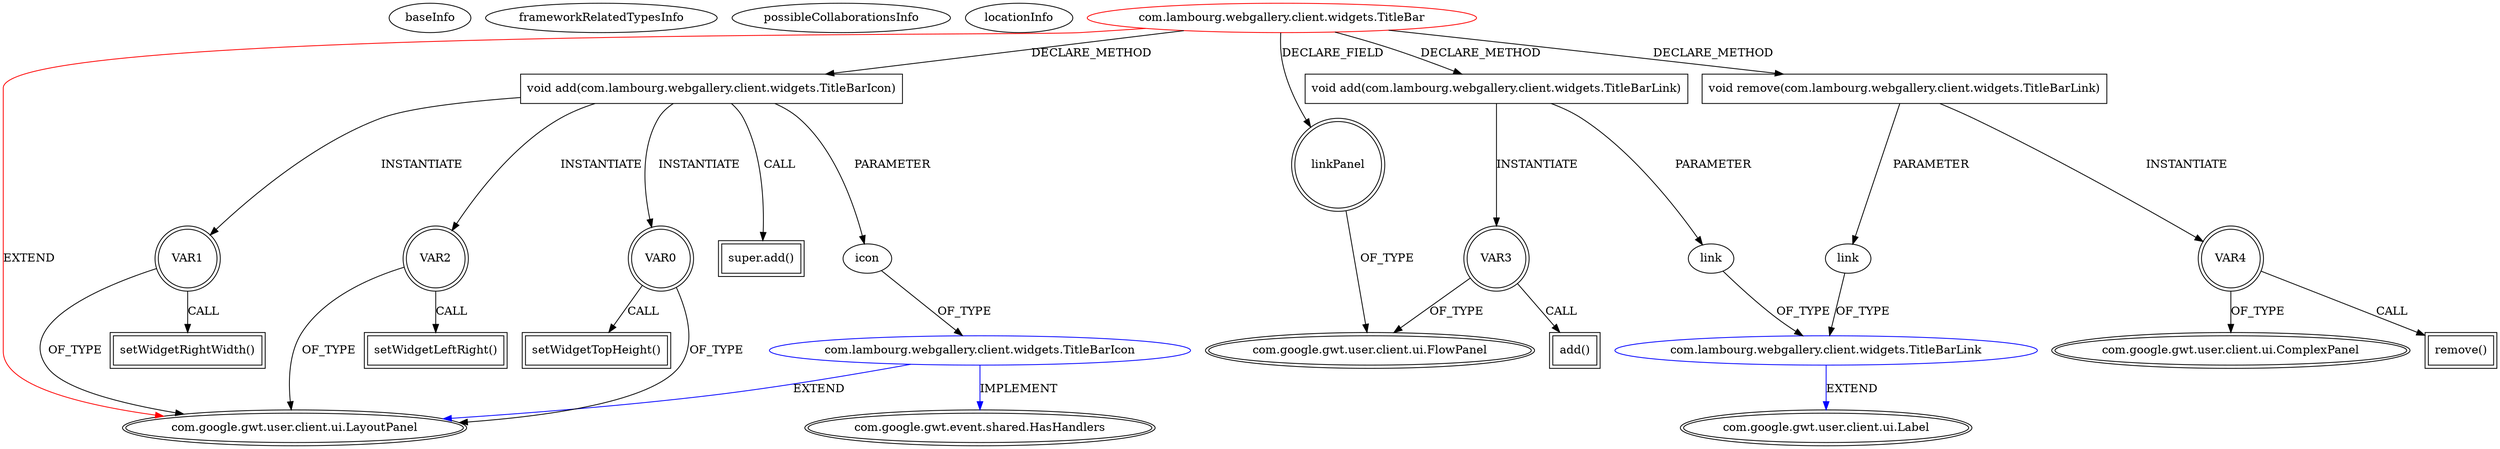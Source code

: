 digraph {
baseInfo[graphId=3586,category="extension_graph",isAnonymous=false,possibleRelation=true]
frameworkRelatedTypesInfo[0="com.google.gwt.user.client.ui.LayoutPanel"]
possibleCollaborationsInfo[0="3586~CLIENT_METHOD_DECLARATION-PARAMETER_DECLARATION-~com.google.gwt.user.client.ui.LayoutPanel ~com.google.gwt.user.client.ui.LayoutPanel com.google.gwt.event.shared.HasHandlers ~false~false",1="3586~CLIENT_METHOD_DECLARATION-PARAMETER_DECLARATION-CLIENT_METHOD_DECLARATION-PARAMETER_DECLARATION-~com.google.gwt.user.client.ui.LayoutPanel ~com.google.gwt.user.client.ui.Label ~false~false"]
locationInfo[projectName="lambourg-WebGallery",filePath="/lambourg-WebGallery/WebGallery-master/client/src/com/lambourg/webgallery/client/widgets/TitleBar.java",contextSignature="TitleBar",graphId="3586"]
0[label="com.lambourg.webgallery.client.widgets.TitleBar",vertexType="ROOT_CLIENT_CLASS_DECLARATION",isFrameworkType=false,color=red]
1[label="com.google.gwt.user.client.ui.LayoutPanel",vertexType="FRAMEWORK_CLASS_TYPE",isFrameworkType=true,peripheries=2]
2[label="linkPanel",vertexType="FIELD_DECLARATION",isFrameworkType=true,peripheries=2,shape=circle]
3[label="com.google.gwt.user.client.ui.FlowPanel",vertexType="FRAMEWORK_CLASS_TYPE",isFrameworkType=true,peripheries=2]
4[label="void add(com.lambourg.webgallery.client.widgets.TitleBarIcon)",vertexType="CLIENT_METHOD_DECLARATION",isFrameworkType=false,shape=box]
5[label="icon",vertexType="PARAMETER_DECLARATION",isFrameworkType=false]
6[label="com.lambourg.webgallery.client.widgets.TitleBarIcon",vertexType="REFERENCE_CLIENT_CLASS_DECLARATION",isFrameworkType=false,color=blue]
8[label="com.google.gwt.event.shared.HasHandlers",vertexType="FRAMEWORK_INTERFACE_TYPE",isFrameworkType=true,peripheries=2]
9[label="super.add()",vertexType="SUPER_CALL",isFrameworkType=true,peripheries=2,shape=box]
10[label="VAR0",vertexType="VARIABLE_EXPRESION",isFrameworkType=true,peripheries=2,shape=circle]
11[label="setWidgetTopHeight()",vertexType="INSIDE_CALL",isFrameworkType=true,peripheries=2,shape=box]
13[label="VAR1",vertexType="VARIABLE_EXPRESION",isFrameworkType=true,peripheries=2,shape=circle]
14[label="setWidgetRightWidth()",vertexType="INSIDE_CALL",isFrameworkType=true,peripheries=2,shape=box]
16[label="VAR2",vertexType="VARIABLE_EXPRESION",isFrameworkType=true,peripheries=2,shape=circle]
17[label="setWidgetLeftRight()",vertexType="INSIDE_CALL",isFrameworkType=true,peripheries=2,shape=box]
19[label="void add(com.lambourg.webgallery.client.widgets.TitleBarLink)",vertexType="CLIENT_METHOD_DECLARATION",isFrameworkType=false,shape=box]
20[label="link",vertexType="PARAMETER_DECLARATION",isFrameworkType=false]
21[label="com.lambourg.webgallery.client.widgets.TitleBarLink",vertexType="REFERENCE_CLIENT_CLASS_DECLARATION",isFrameworkType=false,color=blue]
22[label="com.google.gwt.user.client.ui.Label",vertexType="FRAMEWORK_CLASS_TYPE",isFrameworkType=true,peripheries=2]
23[label="VAR3",vertexType="VARIABLE_EXPRESION",isFrameworkType=true,peripheries=2,shape=circle]
24[label="add()",vertexType="INSIDE_CALL",isFrameworkType=true,peripheries=2,shape=box]
26[label="void remove(com.lambourg.webgallery.client.widgets.TitleBarLink)",vertexType="CLIENT_METHOD_DECLARATION",isFrameworkType=false,shape=box]
27[label="link",vertexType="PARAMETER_DECLARATION",isFrameworkType=false]
29[label="VAR4",vertexType="VARIABLE_EXPRESION",isFrameworkType=true,peripheries=2,shape=circle]
31[label="com.google.gwt.user.client.ui.ComplexPanel",vertexType="FRAMEWORK_CLASS_TYPE",isFrameworkType=true,peripheries=2]
30[label="remove()",vertexType="INSIDE_CALL",isFrameworkType=true,peripheries=2,shape=box]
0->1[label="EXTEND",color=red]
0->2[label="DECLARE_FIELD"]
2->3[label="OF_TYPE"]
0->4[label="DECLARE_METHOD"]
6->1[label="EXTEND",color=blue]
6->8[label="IMPLEMENT",color=blue]
5->6[label="OF_TYPE"]
4->5[label="PARAMETER"]
4->9[label="CALL"]
4->10[label="INSTANTIATE"]
10->1[label="OF_TYPE"]
10->11[label="CALL"]
4->13[label="INSTANTIATE"]
13->1[label="OF_TYPE"]
13->14[label="CALL"]
4->16[label="INSTANTIATE"]
16->1[label="OF_TYPE"]
16->17[label="CALL"]
0->19[label="DECLARE_METHOD"]
21->22[label="EXTEND",color=blue]
20->21[label="OF_TYPE"]
19->20[label="PARAMETER"]
19->23[label="INSTANTIATE"]
23->3[label="OF_TYPE"]
23->24[label="CALL"]
0->26[label="DECLARE_METHOD"]
27->21[label="OF_TYPE"]
26->27[label="PARAMETER"]
26->29[label="INSTANTIATE"]
29->31[label="OF_TYPE"]
29->30[label="CALL"]
}
